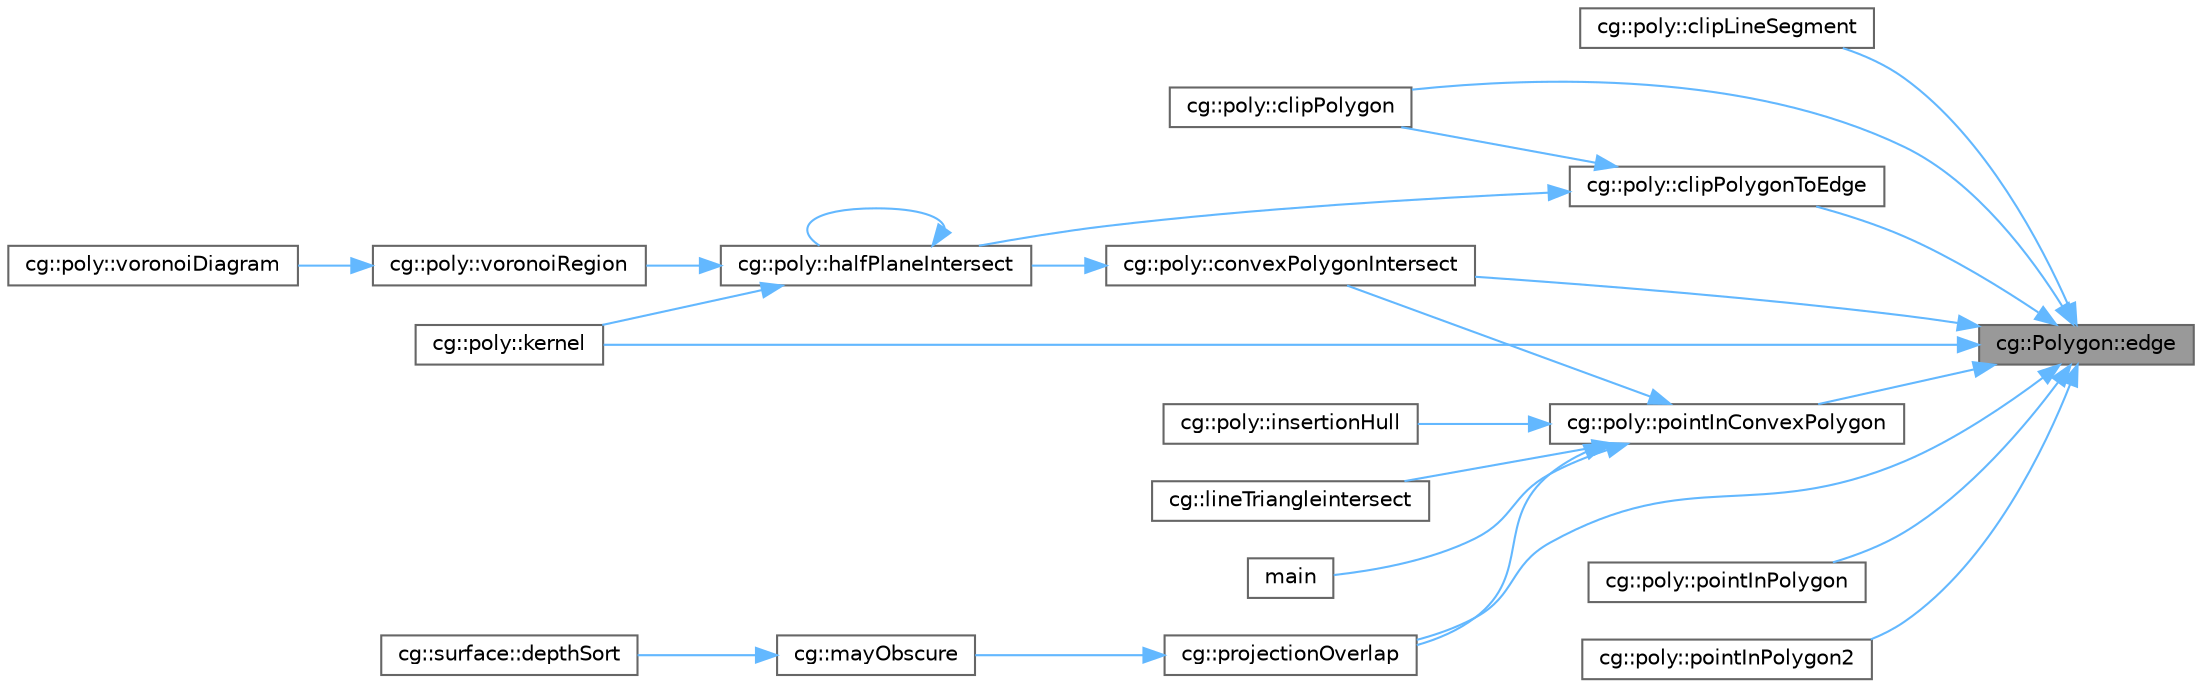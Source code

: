 digraph "cg::Polygon::edge"
{
 // LATEX_PDF_SIZE
  bgcolor="transparent";
  edge [fontname=Helvetica,fontsize=10,labelfontname=Helvetica,labelfontsize=10];
  node [fontname=Helvetica,fontsize=10,shape=box,height=0.2,width=0.4];
  rankdir="RL";
  Node1 [id="Node000001",label="cg::Polygon::edge",height=0.2,width=0.4,color="gray40", fillcolor="grey60", style="filled", fontcolor="black",tooltip=" "];
  Node1 -> Node2 [id="edge1_Node000001_Node000002",dir="back",color="steelblue1",style="solid",tooltip=" "];
  Node2 [id="Node000002",label="cg::poly::clipLineSegment",height=0.2,width=0.4,color="grey40", fillcolor="white", style="filled",URL="$namespacecg_1_1poly.html#a939efcc503f4eb83605d7383284ce1c3",tooltip=" "];
  Node1 -> Node3 [id="edge2_Node000001_Node000003",dir="back",color="steelblue1",style="solid",tooltip=" "];
  Node3 [id="Node000003",label="cg::poly::clipPolygon",height=0.2,width=0.4,color="grey40", fillcolor="white", style="filled",URL="$namespacecg_1_1poly.html#aec15186268d7f8ee47e76e0e6cb49df1",tooltip=" "];
  Node1 -> Node4 [id="edge3_Node000001_Node000004",dir="back",color="steelblue1",style="solid",tooltip=" "];
  Node4 [id="Node000004",label="cg::poly::clipPolygonToEdge",height=0.2,width=0.4,color="grey40", fillcolor="white", style="filled",URL="$namespacecg_1_1poly.html#a5dddc462736980e4777290d5009cbb13",tooltip=" "];
  Node4 -> Node3 [id="edge4_Node000004_Node000003",dir="back",color="steelblue1",style="solid",tooltip=" "];
  Node4 -> Node5 [id="edge5_Node000004_Node000005",dir="back",color="steelblue1",style="solid",tooltip=" "];
  Node5 [id="Node000005",label="cg::poly::halfPlaneIntersect",height=0.2,width=0.4,color="grey40", fillcolor="white", style="filled",URL="$namespacecg_1_1poly.html#a09310b8f00447a1c3c558a3aac90f078",tooltip=" "];
  Node5 -> Node5 [id="edge6_Node000005_Node000005",dir="back",color="steelblue1",style="solid",tooltip=" "];
  Node5 -> Node6 [id="edge7_Node000005_Node000006",dir="back",color="steelblue1",style="solid",tooltip=" "];
  Node6 [id="Node000006",label="cg::poly::kernel",height=0.2,width=0.4,color="grey40", fillcolor="white", style="filled",URL="$namespacecg_1_1poly.html#ad6dd5511098625fbd39148b5e309d8c9",tooltip=" "];
  Node5 -> Node7 [id="edge8_Node000005_Node000007",dir="back",color="steelblue1",style="solid",tooltip=" "];
  Node7 [id="Node000007",label="cg::poly::voronoiRegion",height=0.2,width=0.4,color="grey40", fillcolor="white", style="filled",URL="$namespacecg_1_1poly.html#a32fb697ec2684e8b5076f30fce29ad53",tooltip=" "];
  Node7 -> Node8 [id="edge9_Node000007_Node000008",dir="back",color="steelblue1",style="solid",tooltip=" "];
  Node8 [id="Node000008",label="cg::poly::voronoiDiagram",height=0.2,width=0.4,color="grey40", fillcolor="white", style="filled",URL="$namespacecg_1_1poly.html#a2143c6248f4aaa2d6f0ee7addff812eb",tooltip=" "];
  Node1 -> Node9 [id="edge10_Node000001_Node000009",dir="back",color="steelblue1",style="solid",tooltip=" "];
  Node9 [id="Node000009",label="cg::poly::convexPolygonIntersect",height=0.2,width=0.4,color="grey40", fillcolor="white", style="filled",URL="$namespacecg_1_1poly.html#a2a2512607d6184b462034d824ad2e222",tooltip=" "];
  Node9 -> Node5 [id="edge11_Node000009_Node000005",dir="back",color="steelblue1",style="solid",tooltip=" "];
  Node1 -> Node6 [id="edge12_Node000001_Node000006",dir="back",color="steelblue1",style="solid",tooltip=" "];
  Node1 -> Node10 [id="edge13_Node000001_Node000010",dir="back",color="steelblue1",style="solid",tooltip=" "];
  Node10 [id="Node000010",label="cg::poly::pointInConvexPolygon",height=0.2,width=0.4,color="grey40", fillcolor="white", style="filled",URL="$namespacecg_1_1poly.html#af8aabbd0d6e31e499793980e09ddf8d8",tooltip=" "];
  Node10 -> Node9 [id="edge14_Node000010_Node000009",dir="back",color="steelblue1",style="solid",tooltip=" "];
  Node10 -> Node11 [id="edge15_Node000010_Node000011",dir="back",color="steelblue1",style="solid",tooltip=" "];
  Node11 [id="Node000011",label="cg::poly::insertionHull",height=0.2,width=0.4,color="grey40", fillcolor="white", style="filled",URL="$namespacecg_1_1poly.html#a9c838c898a3e0fd8a1e9d36cb8f3c739",tooltip=" "];
  Node10 -> Node12 [id="edge16_Node000010_Node000012",dir="back",color="steelblue1",style="solid",tooltip=" "];
  Node12 [id="Node000012",label="cg::lineTriangleintersect",height=0.2,width=0.4,color="grey40", fillcolor="white", style="filled",URL="$namespacecg.html#a0f4588e5bb760718d190cc434288d029",tooltip=" "];
  Node10 -> Node13 [id="edge17_Node000010_Node000013",dir="back",color="steelblue1",style="solid",tooltip=" "];
  Node13 [id="Node000013",label="main",height=0.2,width=0.4,color="grey40", fillcolor="white", style="filled",URL="$main_8cpp.html#ae66f6b31b5ad750f1fe042a706a4e3d4",tooltip=" "];
  Node10 -> Node14 [id="edge18_Node000010_Node000014",dir="back",color="steelblue1",style="solid",tooltip=" "];
  Node14 [id="Node000014",label="cg::projectionOverlap",height=0.2,width=0.4,color="grey40", fillcolor="white", style="filled",URL="$namespacecg.html#ac0be2768bc027c49af0af2190264c59c",tooltip=" "];
  Node14 -> Node15 [id="edge19_Node000014_Node000015",dir="back",color="steelblue1",style="solid",tooltip=" "];
  Node15 [id="Node000015",label="cg::mayObscure",height=0.2,width=0.4,color="grey40", fillcolor="white", style="filled",URL="$namespacecg.html#a125c8a2fd4c178a59b39e4c7fd7cc16f",tooltip=" "];
  Node15 -> Node16 [id="edge20_Node000015_Node000016",dir="back",color="steelblue1",style="solid",tooltip=" "];
  Node16 [id="Node000016",label="cg::surface::depthSort",height=0.2,width=0.4,color="grey40", fillcolor="white", style="filled",URL="$namespacecg_1_1surface.html#ac5049261dd22d4e5a1bf74ed413dab38",tooltip=" "];
  Node1 -> Node17 [id="edge21_Node000001_Node000017",dir="back",color="steelblue1",style="solid",tooltip=" "];
  Node17 [id="Node000017",label="cg::poly::pointInPolygon",height=0.2,width=0.4,color="grey40", fillcolor="white", style="filled",URL="$namespacecg_1_1poly.html#a797bdb3fe6f3b48525b63d66241289ac",tooltip=" "];
  Node1 -> Node18 [id="edge22_Node000001_Node000018",dir="back",color="steelblue1",style="solid",tooltip=" "];
  Node18 [id="Node000018",label="cg::poly::pointInPolygon2",height=0.2,width=0.4,color="grey40", fillcolor="white", style="filled",URL="$namespacecg_1_1poly.html#a83a69a0adaaf3af4a3edf74b12f25e3e",tooltip=" "];
  Node1 -> Node14 [id="edge23_Node000001_Node000014",dir="back",color="steelblue1",style="solid",tooltip=" "];
}
